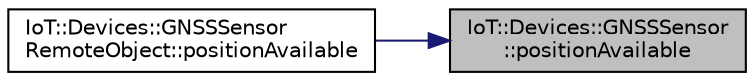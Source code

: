 digraph "IoT::Devices::GNSSSensor::positionAvailable"
{
 // LATEX_PDF_SIZE
  edge [fontname="Helvetica",fontsize="10",labelfontname="Helvetica",labelfontsize="10"];
  node [fontname="Helvetica",fontsize="10",shape=record];
  rankdir="RL";
  Node1 [label="IoT::Devices::GNSSSensor\l::positionAvailable",height=0.2,width=0.4,color="black", fillcolor="grey75", style="filled", fontcolor="black",tooltip="Destroys the GNSSSensor."];
  Node1 -> Node2 [dir="back",color="midnightblue",fontsize="10",style="solid"];
  Node2 [label="IoT::Devices::GNSSSensor\lRemoteObject::positionAvailable",height=0.2,width=0.4,color="black", fillcolor="white", style="filled",URL="$classIoT_1_1Devices_1_1GNSSSensorRemoteObject.html#aa54835b3738dc1b5e24e946e899cb6cd",tooltip=" "];
}
